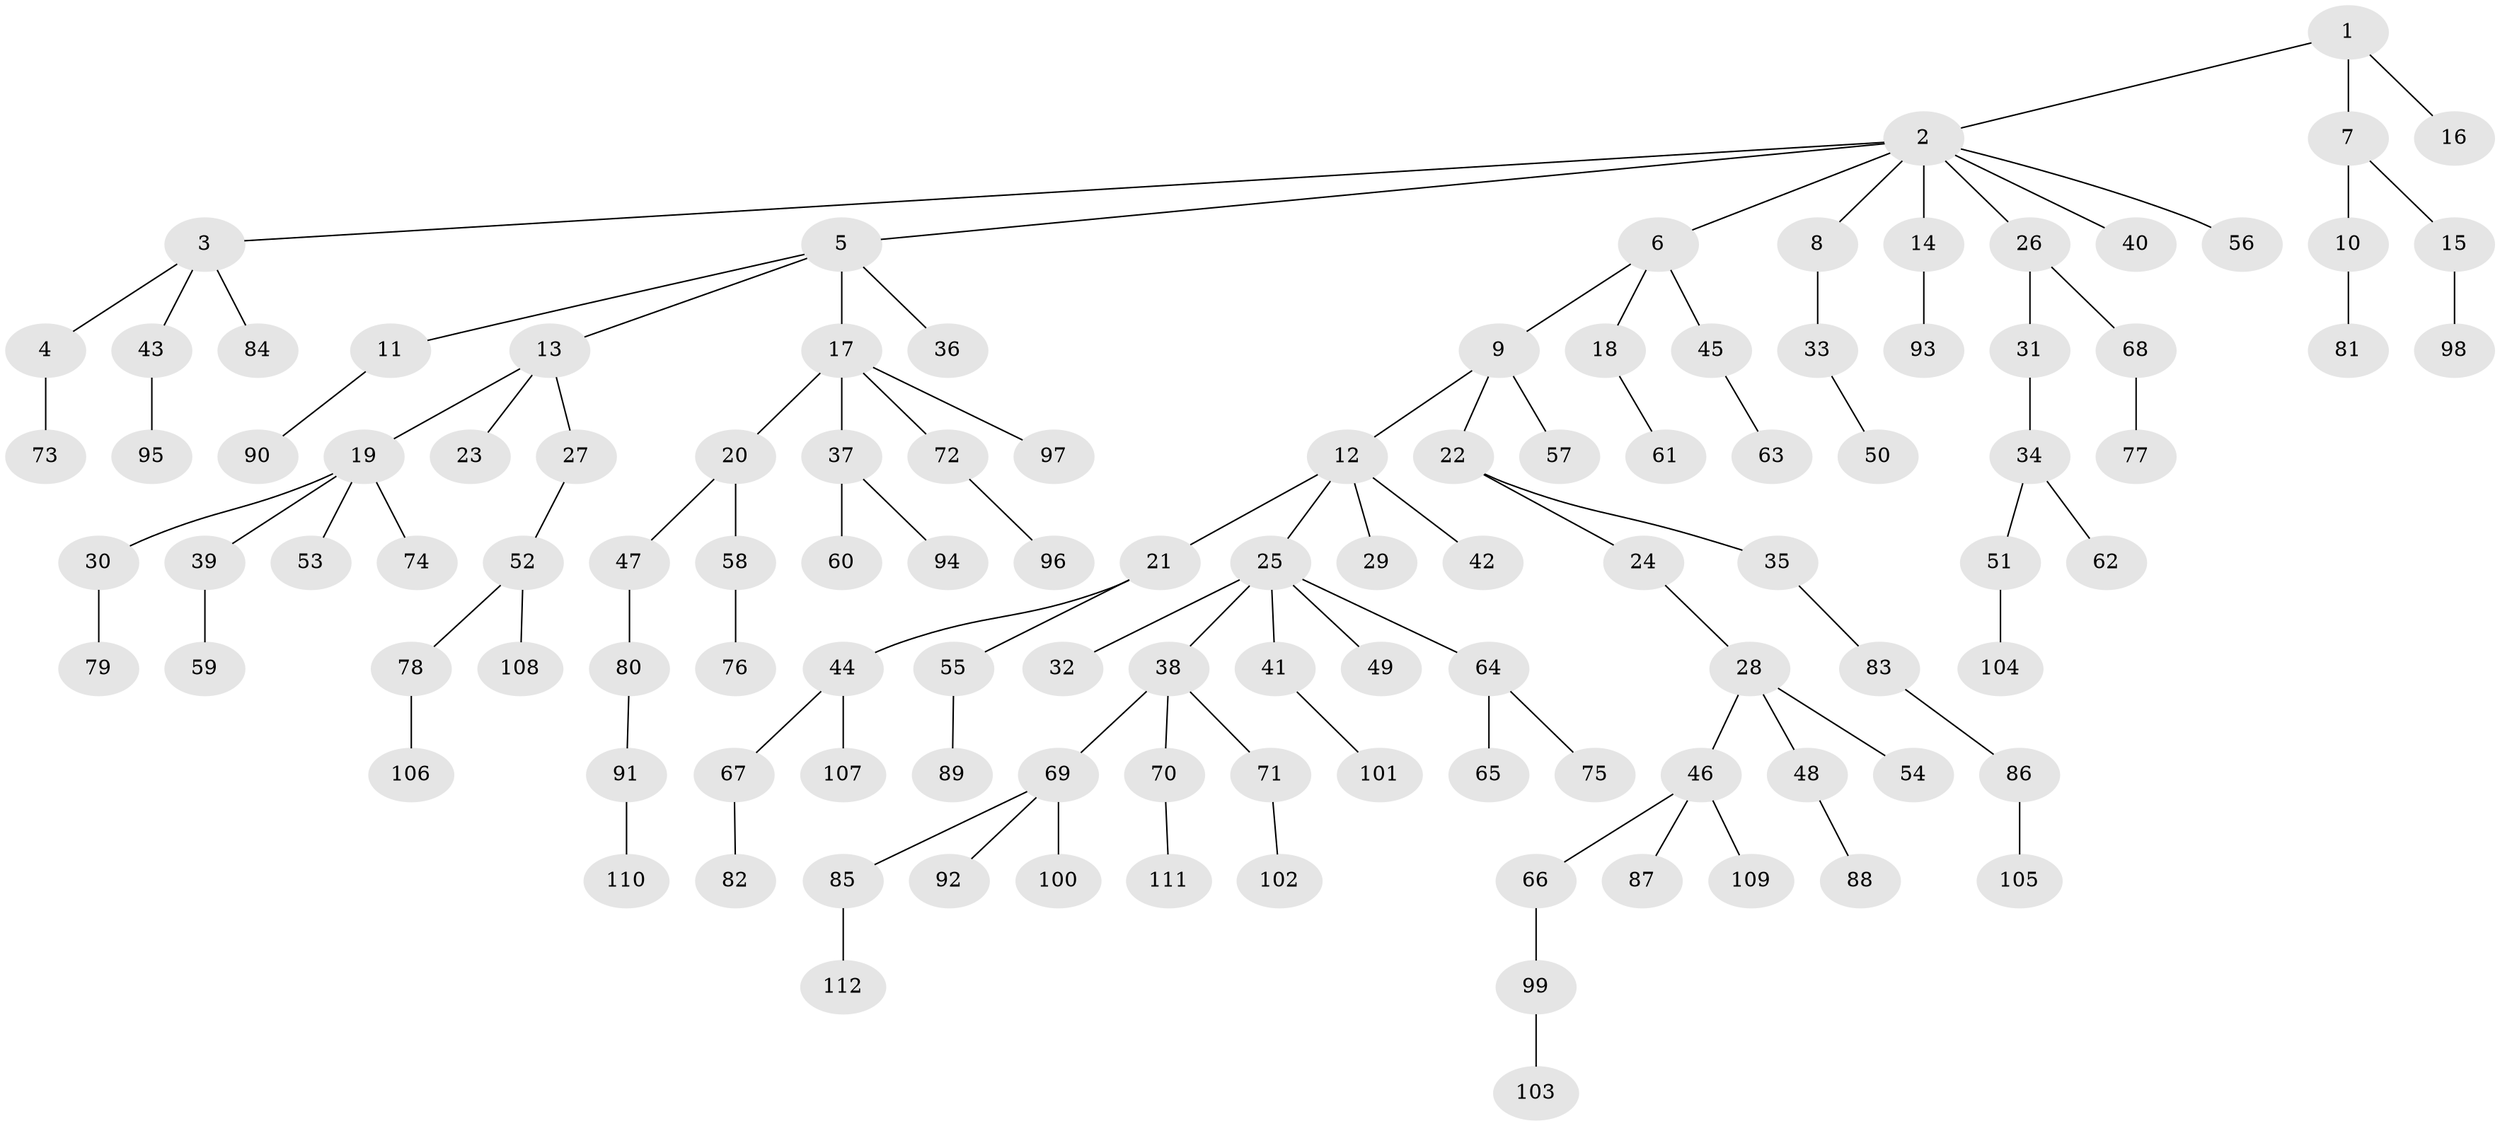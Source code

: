 // Generated by graph-tools (version 1.1) at 2025/52/03/09/25 04:52:31]
// undirected, 112 vertices, 111 edges
graph export_dot {
graph [start="1"]
  node [color=gray90,style=filled];
  1;
  2;
  3;
  4;
  5;
  6;
  7;
  8;
  9;
  10;
  11;
  12;
  13;
  14;
  15;
  16;
  17;
  18;
  19;
  20;
  21;
  22;
  23;
  24;
  25;
  26;
  27;
  28;
  29;
  30;
  31;
  32;
  33;
  34;
  35;
  36;
  37;
  38;
  39;
  40;
  41;
  42;
  43;
  44;
  45;
  46;
  47;
  48;
  49;
  50;
  51;
  52;
  53;
  54;
  55;
  56;
  57;
  58;
  59;
  60;
  61;
  62;
  63;
  64;
  65;
  66;
  67;
  68;
  69;
  70;
  71;
  72;
  73;
  74;
  75;
  76;
  77;
  78;
  79;
  80;
  81;
  82;
  83;
  84;
  85;
  86;
  87;
  88;
  89;
  90;
  91;
  92;
  93;
  94;
  95;
  96;
  97;
  98;
  99;
  100;
  101;
  102;
  103;
  104;
  105;
  106;
  107;
  108;
  109;
  110;
  111;
  112;
  1 -- 2;
  1 -- 7;
  1 -- 16;
  2 -- 3;
  2 -- 5;
  2 -- 6;
  2 -- 8;
  2 -- 14;
  2 -- 26;
  2 -- 40;
  2 -- 56;
  3 -- 4;
  3 -- 43;
  3 -- 84;
  4 -- 73;
  5 -- 11;
  5 -- 13;
  5 -- 17;
  5 -- 36;
  6 -- 9;
  6 -- 18;
  6 -- 45;
  7 -- 10;
  7 -- 15;
  8 -- 33;
  9 -- 12;
  9 -- 22;
  9 -- 57;
  10 -- 81;
  11 -- 90;
  12 -- 21;
  12 -- 25;
  12 -- 29;
  12 -- 42;
  13 -- 19;
  13 -- 23;
  13 -- 27;
  14 -- 93;
  15 -- 98;
  17 -- 20;
  17 -- 37;
  17 -- 72;
  17 -- 97;
  18 -- 61;
  19 -- 30;
  19 -- 39;
  19 -- 53;
  19 -- 74;
  20 -- 47;
  20 -- 58;
  21 -- 44;
  21 -- 55;
  22 -- 24;
  22 -- 35;
  24 -- 28;
  25 -- 32;
  25 -- 38;
  25 -- 41;
  25 -- 49;
  25 -- 64;
  26 -- 31;
  26 -- 68;
  27 -- 52;
  28 -- 46;
  28 -- 48;
  28 -- 54;
  30 -- 79;
  31 -- 34;
  33 -- 50;
  34 -- 51;
  34 -- 62;
  35 -- 83;
  37 -- 60;
  37 -- 94;
  38 -- 69;
  38 -- 70;
  38 -- 71;
  39 -- 59;
  41 -- 101;
  43 -- 95;
  44 -- 67;
  44 -- 107;
  45 -- 63;
  46 -- 66;
  46 -- 87;
  46 -- 109;
  47 -- 80;
  48 -- 88;
  51 -- 104;
  52 -- 78;
  52 -- 108;
  55 -- 89;
  58 -- 76;
  64 -- 65;
  64 -- 75;
  66 -- 99;
  67 -- 82;
  68 -- 77;
  69 -- 85;
  69 -- 92;
  69 -- 100;
  70 -- 111;
  71 -- 102;
  72 -- 96;
  78 -- 106;
  80 -- 91;
  83 -- 86;
  85 -- 112;
  86 -- 105;
  91 -- 110;
  99 -- 103;
}
